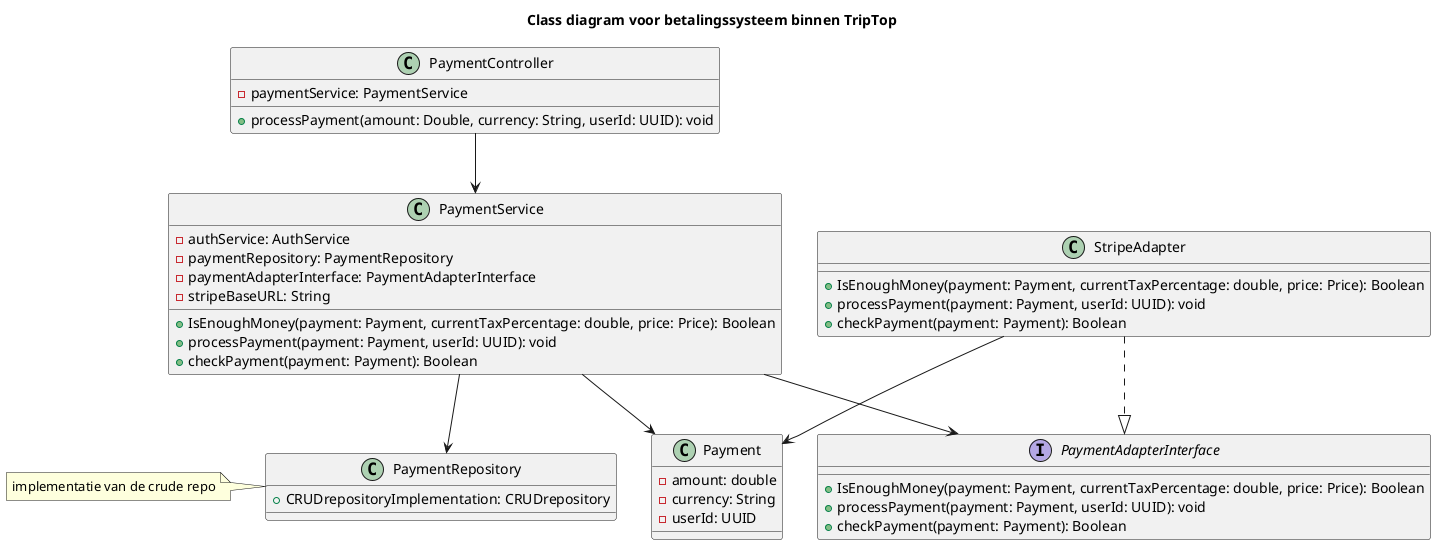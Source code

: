 @startuml

title Class diagram voor betalingssysteem binnen TripTop

Class Payment {
    - amount: double
    - currency: String
    - userId: UUID
}

class PaymentController {
    - paymentService: PaymentService
    + processPayment(amount: Double, currency: String, userId: UUID): void
}

Class PaymentService {
    - authService: AuthService
    - paymentRepository: PaymentRepository
    - paymentAdapterInterface: PaymentAdapterInterface
    - stripeBaseURL: String
    + IsEnoughMoney(payment: Payment, currentTaxPercentage: double, price: Price): Boolean
    + processPayment(payment: Payment, userId: UUID): void
    + checkPayment(payment: Payment): Boolean
}

Class StripeAdapter {
    + IsEnoughMoney(payment: Payment, currentTaxPercentage: double, price: Price): Boolean
    + processPayment(payment: Payment, userId: UUID): void
    + checkPayment(payment: Payment): Boolean
}

Interface PaymentAdapterInterface {
    + IsEnoughMoney(payment: Payment, currentTaxPercentage: double, price: Price): Boolean
    + processPayment(payment: Payment, userId: UUID): void
    + checkPayment(payment: Payment): Boolean
}

Class PaymentRepository {
    + CRUDrepositoryImplementation: CRUDrepository
}
note left of PaymentRepository
  implementatie van de crude repo
end note

PaymentController --> PaymentService
PaymentService --> PaymentRepository
PaymentService --> Payment
PaymentService -->  PaymentAdapterInterface
StripeAdapter ..|> PaymentAdapterInterface
StripeAdapter --> Payment

@enduml

